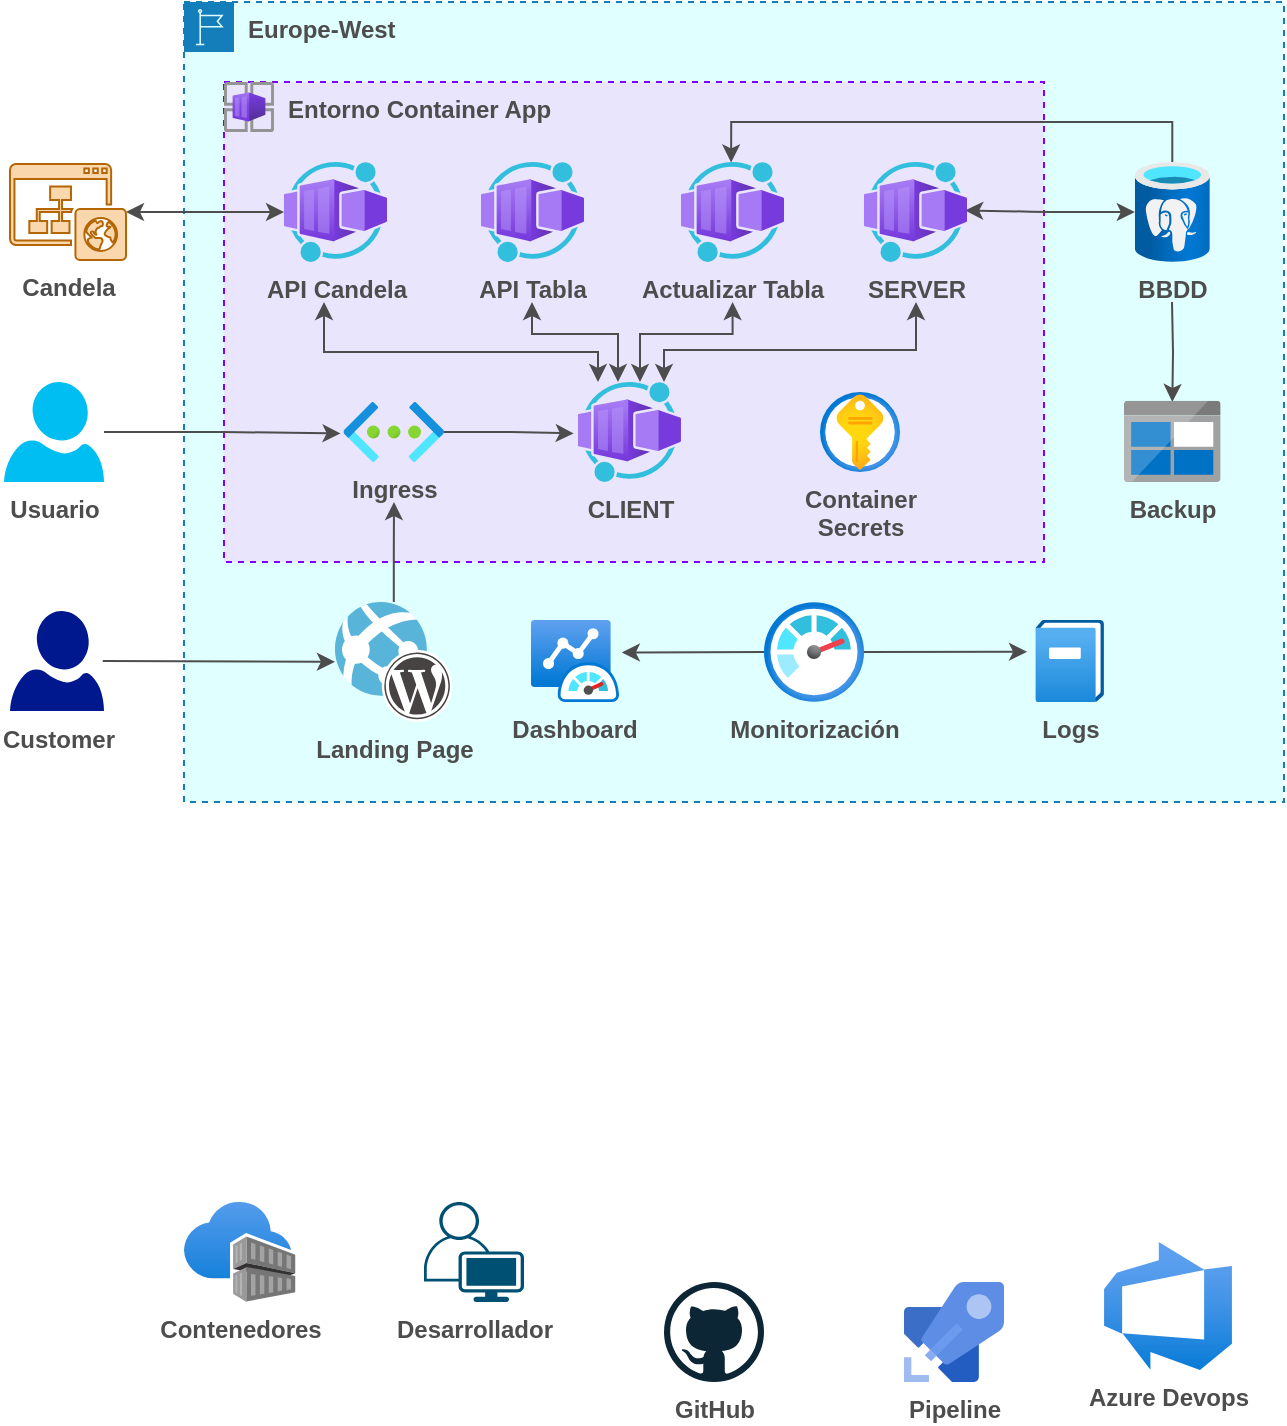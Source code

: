 <mxfile scale="2" border="10">
    <diagram id="uLJD97KROvu1CpyDIIDq" name="Page-1">
        <mxGraphModel dx="936" dy="656" grid="1" gridSize="10" guides="1" tooltips="1" connect="1" arrows="1" fold="1" page="0" pageScale="1" pageWidth="850" pageHeight="1100" background="#ffffff" math="0" shadow="0">
            <root>
                <mxCell id="0"/>
                <mxCell id="1" parent="0"/>
                <mxCell id="42" value="Europe-West" style="points=[[0,0],[0.25,0],[0.5,0],[0.75,0],[1,0],[1,0.25],[1,0.5],[1,0.75],[1,1],[0.75,1],[0.5,1],[0.25,1],[0,1],[0,0.75],[0,0.5],[0,0.25]];outlineConnect=0;gradientColor=none;fontSize=12;fontStyle=1;container=0;pointerEvents=0;collapsible=0;recursiveResize=0;shape=mxgraph.aws4.group;grIcon=mxgraph.aws4.group_region;strokeColor=#147EBA;fillColor=#E0FFFF;verticalAlign=top;align=left;spacingLeft=30;fontColor=#4D4D4D;dashed=1;labelBackgroundColor=none;html=1;whiteSpace=wrap;" parent="1" vertex="1">
                    <mxGeometry x="240" y="320" width="550" height="400" as="geometry"/>
                </mxCell>
                <mxCell id="37" value="&lt;span style=&quot;&quot;&gt;&amp;nbsp; &amp;nbsp; &amp;nbsp; &amp;nbsp; &amp;nbsp;Entorno Container App&lt;/span&gt;" style="rounded=0;whiteSpace=wrap;html=1;labelBackgroundColor=none;fontColor=#4D4D4D;fillColor=#E8E5FC;dashed=1;align=left;verticalAlign=top;strokeColor=#7F00FF;fontStyle=1" parent="1" vertex="1">
                    <mxGeometry x="260" y="360" width="410" height="240" as="geometry"/>
                </mxCell>
                <mxCell id="122" style="edgeStyle=orthogonalEdgeStyle;jumpSize=0;html=1;labelBackgroundColor=none;strokeColor=#4D4D4D;fontColor=#4D4D4D;startArrow=classic;startFill=1;rounded=0;" edge="1" parent="1" source="2">
                    <mxGeometry relative="1" as="geometry">
                        <mxPoint x="414" y="470" as="targetPoint"/>
                        <Array as="points">
                            <mxPoint x="457" y="486"/>
                            <mxPoint x="414" y="486"/>
                        </Array>
                    </mxGeometry>
                </mxCell>
                <mxCell id="123" style="edgeStyle=orthogonalEdgeStyle;jumpSize=0;html=1;labelBackgroundColor=none;strokeColor=#4D4D4D;fontColor=#4D4D4D;startArrow=classic;startFill=1;rounded=0;" edge="1" parent="1" source="2">
                    <mxGeometry relative="1" as="geometry">
                        <mxPoint x="444" y="510" as="sourcePoint"/>
                        <mxPoint x="310" y="470" as="targetPoint"/>
                        <Array as="points">
                            <mxPoint x="447" y="495"/>
                            <mxPoint x="310" y="495"/>
                        </Array>
                    </mxGeometry>
                </mxCell>
                <mxCell id="124" style="edgeStyle=orthogonalEdgeStyle;jumpSize=0;html=1;labelBackgroundColor=none;strokeColor=#4D4D4D;fontColor=#4D4D4D;startArrow=classic;startFill=1;entryX=0.501;entryY=1.4;entryDx=0;entryDy=0;entryPerimeter=0;rounded=0;" edge="1" parent="1" source="2" target="117">
                    <mxGeometry relative="1" as="geometry">
                        <Array as="points">
                            <mxPoint x="468" y="486"/>
                            <mxPoint x="514" y="486"/>
                        </Array>
                    </mxGeometry>
                </mxCell>
                <mxCell id="125" style="edgeStyle=orthogonalEdgeStyle;jumpSize=0;html=1;labelBackgroundColor=none;strokeColor=#4D4D4D;fontColor=#4D4D4D;startArrow=classic;startFill=1;rounded=0;" edge="1" parent="1" source="2">
                    <mxGeometry relative="1" as="geometry">
                        <mxPoint x="606" y="470" as="targetPoint"/>
                        <Array as="points">
                            <mxPoint x="480" y="494"/>
                            <mxPoint x="606" y="494"/>
                        </Array>
                    </mxGeometry>
                </mxCell>
                <mxCell id="2" value="CLIENT" style="aspect=fixed;html=1;points=[];align=center;image;fontSize=12;image=img/lib/azure2/other/Worker_Container_App.svg;fontStyle=1;fontColor=#4D4D4D;labelBackgroundColor=none;" parent="1" vertex="1">
                    <mxGeometry x="436.97" y="510" width="51.51" height="50" as="geometry"/>
                </mxCell>
                <mxCell id="126" style="edgeStyle=orthogonalEdgeStyle;jumpSize=0;html=1;labelBackgroundColor=none;strokeColor=#4D4D4D;fontColor=#4D4D4D;startArrow=classic;startFill=1;entryX=0.982;entryY=0.484;entryDx=0;entryDy=0;entryPerimeter=0;" edge="1" parent="1" source="26" target="3">
                    <mxGeometry relative="1" as="geometry"/>
                </mxCell>
                <mxCell id="128" style="edgeStyle=orthogonalEdgeStyle;jumpSize=0;html=1;entryX=0.487;entryY=0.005;entryDx=0;entryDy=0;entryPerimeter=0;labelBackgroundColor=none;strokeColor=#4D4D4D;fontColor=#4D4D4D;startArrow=none;startFill=0;rounded=0;" edge="1" parent="1" source="26" target="117">
                    <mxGeometry relative="1" as="geometry">
                        <Array as="points">
                            <mxPoint x="734" y="380"/>
                            <mxPoint x="514" y="380"/>
                        </Array>
                    </mxGeometry>
                </mxCell>
                <mxCell id="132" style="edgeStyle=orthogonalEdgeStyle;rounded=0;jumpSize=0;html=1;entryX=0.5;entryY=0.014;entryDx=0;entryDy=0;entryPerimeter=0;labelBackgroundColor=none;strokeColor=#4D4D4D;fontColor=#4D4D4D;startArrow=none;startFill=0;" edge="1" parent="1" target="100">
                    <mxGeometry relative="1" as="geometry">
                        <mxPoint x="734" y="470" as="sourcePoint"/>
                    </mxGeometry>
                </mxCell>
                <mxCell id="26" value="BBDD" style="aspect=fixed;html=1;points=[];align=center;image;fontSize=12;image=img/lib/azure2/databases/Azure_Database_PostgreSQL_Server.svg;fontStyle=1;fontColor=#4D4D4D;labelBackgroundColor=none;" parent="1" vertex="1">
                    <mxGeometry x="715.41" y="400" width="37.5" height="50" as="geometry"/>
                </mxCell>
                <mxCell id="3" value="SERVER" style="aspect=fixed;html=1;points=[];align=center;image;fontSize=12;image=img/lib/azure2/other/Worker_Container_App.svg;fontStyle=1;fontColor=#4D4D4D;labelBackgroundColor=none;" parent="1" vertex="1">
                    <mxGeometry x="580" y="400" width="51.52" height="50" as="geometry"/>
                </mxCell>
                <mxCell id="137" style="edgeStyle=orthogonalEdgeStyle;curved=1;rounded=0;jumpSize=0;html=1;labelBackgroundColor=none;strokeColor=#4D4D4D;fontColor=#4D4D4D;startArrow=classic;startFill=1;" edge="1" parent="1" source="4" target="136">
                    <mxGeometry relative="1" as="geometry"/>
                </mxCell>
                <mxCell id="4" value="API Candela" style="aspect=fixed;html=1;points=[];align=center;image;fontSize=12;image=img/lib/azure2/other/Worker_Container_App.svg;fontStyle=1;fontColor=#4D4D4D;labelBackgroundColor=none;" parent="1" vertex="1">
                    <mxGeometry x="290" y="400" width="51.52" height="50" as="geometry"/>
                </mxCell>
                <mxCell id="129" style="edgeStyle=orthogonalEdgeStyle;rounded=0;jumpSize=0;html=1;entryX=-0.029;entryY=0.524;entryDx=0;entryDy=0;entryPerimeter=0;labelBackgroundColor=none;strokeColor=#4D4D4D;fontColor=#4D4D4D;startArrow=none;startFill=0;" edge="1" parent="1" source="10" target="120">
                    <mxGeometry relative="1" as="geometry"/>
                </mxCell>
                <mxCell id="10" value="Usuario" style="verticalLabelPosition=bottom;html=1;verticalAlign=top;align=center;strokeColor=none;fillColor=#00BEF2;shape=mxgraph.azure.user;fontStyle=1;fontColor=#4D4D4D;labelBackgroundColor=none;" parent="1" vertex="1">
                    <mxGeometry x="150" y="510" width="50" height="50" as="geometry"/>
                </mxCell>
                <mxCell id="52" value="API Tabla" style="aspect=fixed;html=1;points=[];align=center;image;fontSize=12;image=img/lib/azure2/other/Worker_Container_App.svg;fontStyle=1;fontColor=#4D4D4D;labelBackgroundColor=none;" parent="1" vertex="1">
                    <mxGeometry x="388.48" y="400" width="51.52" height="50" as="geometry"/>
                </mxCell>
                <mxCell id="12" value="" style="aspect=fixed;html=1;points=[];align=center;image;fontSize=12;image=img/lib/azure2/other/Container_App_Environments.svg;fontStyle=1;fontColor=#4D4D4D;labelBackgroundColor=none;" parent="1" vertex="1">
                    <mxGeometry x="260" y="360" width="25" height="25" as="geometry"/>
                </mxCell>
                <mxCell id="100" value="Backup" style="sketch=0;aspect=fixed;html=1;points=[];align=center;image;fontSize=12;image=img/lib/mscae/BlobBlock.svg;strokeColor=#008A00;strokeWidth=1;fontColor=#4D4D4D;fillColor=default;gradientColor=none;labelBackgroundColor=none;fontStyle=1" parent="1" vertex="1">
                    <mxGeometry x="710.0" y="519.42" width="48.31" height="40.58" as="geometry"/>
                </mxCell>
                <mxCell id="19" value="Container&lt;br&gt;Secrets" style="aspect=fixed;html=1;points=[];align=center;image;fontSize=12;image=img/lib/azure2/security/Key_Vaults.svg;fontStyle=1;fontColor=#4D4D4D;labelBackgroundColor=none;" parent="1" vertex="1">
                    <mxGeometry x="558" y="515" width="40" height="40" as="geometry"/>
                </mxCell>
                <mxCell id="118" style="edgeStyle=none;html=1;entryX=-0.123;entryY=0.388;entryDx=0;entryDy=0;entryPerimeter=0;strokeColor=#4D4D4D;fontColor=#4D4D4D;fontStyle=1;labelBackgroundColor=none;" edge="1" parent="1" source="17" target="103">
                    <mxGeometry relative="1" as="geometry"/>
                </mxCell>
                <mxCell id="119" style="edgeStyle=none;html=1;entryX=1.031;entryY=0.396;entryDx=0;entryDy=0;entryPerimeter=0;strokeColor=#4D4D4D;fontColor=#4D4D4D;fontStyle=1;labelBackgroundColor=none;" edge="1" parent="1" source="17" target="105">
                    <mxGeometry relative="1" as="geometry"/>
                </mxCell>
                <mxCell id="17" value="Monitorización" style="aspect=fixed;html=1;points=[];align=center;image;fontSize=12;image=img/lib/azure2/management_governance/Monitor.svg;fontStyle=1;fontColor=#4D4D4D;labelBackgroundColor=none;" parent="1" vertex="1">
                    <mxGeometry x="530" y="620" width="50" height="50" as="geometry"/>
                </mxCell>
                <mxCell id="105" value="Dashboard" style="aspect=fixed;html=1;points=[];align=center;image;fontSize=12;image=img/lib/azure2/other/Azure_Monitor_Dashboard.svg;labelBackgroundColor=none;strokeColor=#008A00;strokeWidth=1;fontColor=#4D4D4D;fillColor=default;gradientColor=none;fontStyle=1" parent="1" vertex="1">
                    <mxGeometry x="413.44" y="629" width="44.11" height="41" as="geometry"/>
                </mxCell>
                <mxCell id="103" value="Logs" style="aspect=fixed;html=1;points=[];align=center;image;fontSize=12;image=img/lib/azure2/management_governance/Operation_Log_Classic.svg;labelBackgroundColor=none;strokeColor=#008A00;strokeWidth=1;fontColor=#4D4D4D;fillColor=default;gradientColor=none;fontStyle=1" parent="1" vertex="1">
                    <mxGeometry x="665.73" y="629" width="34.27" height="41" as="geometry"/>
                </mxCell>
                <mxCell id="131" style="edgeStyle=orthogonalEdgeStyle;rounded=0;jumpSize=0;html=1;labelBackgroundColor=none;strokeColor=#4D4D4D;fontColor=#4D4D4D;startArrow=none;startFill=0;" edge="1" parent="1" source="106">
                    <mxGeometry relative="1" as="geometry">
                        <mxPoint x="345" y="570" as="targetPoint"/>
                    </mxGeometry>
                </mxCell>
                <mxCell id="106" value="Landing Page" style="sketch=0;aspect=fixed;html=1;points=[];align=center;image;fontSize=12;image=img/lib/mscae/WebAppWordPress.svg;labelBackgroundColor=none;fontColor=#4D4D4D;fontStyle=1" parent="1" vertex="1">
                    <mxGeometry x="315.47" y="620" width="58.8" height="60" as="geometry"/>
                </mxCell>
                <mxCell id="110" style="edgeStyle=none;html=1;strokeColor=#4D4D4D;exitX=0.987;exitY=0.501;exitDx=0;exitDy=0;exitPerimeter=0;fontColor=#4D4D4D;labelBackgroundColor=none;fontStyle=1" parent="1" source="109" edge="1" target="106">
                    <mxGeometry relative="1" as="geometry">
                        <mxPoint x="233.5" y="1003.005" as="sourcePoint"/>
                        <mxPoint x="296.5" y="1003.02" as="targetPoint"/>
                    </mxGeometry>
                </mxCell>
                <mxCell id="109" value="Customer" style="sketch=0;aspect=fixed;pointerEvents=1;shadow=0;dashed=0;html=1;strokeColor=none;labelPosition=center;verticalLabelPosition=bottom;verticalAlign=top;align=center;fillColor=#00188D;shape=mxgraph.azure.user;fontColor=#4D4D4D;fontStyle=1;labelBackgroundColor=none;" parent="1" vertex="1">
                    <mxGeometry x="153" y="624.5" width="47" height="50" as="geometry"/>
                </mxCell>
                <mxCell id="117" value="Actualizar Tabla" style="aspect=fixed;html=1;points=[];align=center;image;fontSize=12;image=img/lib/azure2/other/Worker_Container_App.svg;fontStyle=1;fontColor=#4D4D4D;labelBackgroundColor=none;" vertex="1" parent="1">
                    <mxGeometry x="488.48" y="400" width="51.52" height="50" as="geometry"/>
                </mxCell>
                <mxCell id="130" style="edgeStyle=orthogonalEdgeStyle;rounded=0;jumpSize=0;html=1;entryX=-0.041;entryY=0.514;entryDx=0;entryDy=0;entryPerimeter=0;labelBackgroundColor=none;strokeColor=#4D4D4D;fontColor=#4D4D4D;startArrow=none;startFill=0;" edge="1" parent="1" source="120" target="2">
                    <mxGeometry relative="1" as="geometry"/>
                </mxCell>
                <mxCell id="120" value="Ingress" style="aspect=fixed;html=1;points=[];align=center;image;fontSize=12;image=img/lib/azure2/networking/Virtual_Networks.svg;labelBackgroundColor=none;fontColor=#4D4D4D;fontStyle=1" vertex="1" parent="1">
                    <mxGeometry x="319.75" y="520" width="50.25" height="30" as="geometry"/>
                </mxCell>
                <mxCell id="136" value="Candela" style="sketch=0;pointerEvents=1;shadow=0;dashed=0;html=1;strokeColor=#b46504;fillColor=#fad7ac;labelPosition=center;verticalLabelPosition=bottom;verticalAlign=top;outlineConnect=0;align=center;shape=mxgraph.office.sites.website_public;labelBackgroundColor=none;fontStyle=1;fontColor=#4D4D4D;" vertex="1" parent="1">
                    <mxGeometry x="153" y="401" width="58" height="48" as="geometry"/>
                </mxCell>
                <mxCell id="138" value="Contenedores" style="aspect=fixed;html=1;points=[];align=center;image;fontSize=12;image=img/lib/azure2/containers/Container_Registries.svg;fontStyle=1;fontColor=#4D4D4D;labelBackgroundColor=none;" vertex="1" parent="1">
                    <mxGeometry x="240" y="920" width="55.74" height="50" as="geometry"/>
                </mxCell>
                <mxCell id="139" value="Desarrollador" style="points=[[0.35,0,0],[0.98,0.51,0],[1,0.71,0],[0.67,1,0],[0,0.795,0],[0,0.65,0]];verticalLabelPosition=bottom;sketch=0;html=1;verticalAlign=top;aspect=fixed;align=center;pointerEvents=1;shape=mxgraph.cisco19.user;fillColor=#005073;strokeColor=none;fontStyle=1;fontColor=#4D4D4D;labelBackgroundColor=none;" vertex="1" parent="1">
                    <mxGeometry x="360" y="920" width="50" height="50" as="geometry"/>
                </mxCell>
                <mxCell id="140" value="GitHub" style="dashed=0;outlineConnect=0;html=1;align=center;labelPosition=center;verticalLabelPosition=bottom;verticalAlign=top;shape=mxgraph.weblogos.github;fontStyle=1;fontColor=#4D4D4D;labelBackgroundColor=none;" vertex="1" parent="1">
                    <mxGeometry x="480" y="960" width="50" height="50" as="geometry"/>
                </mxCell>
                <mxCell id="141" value="Pipeline" style="sketch=0;aspect=fixed;html=1;points=[];align=center;image;fontSize=12;image=img/lib/mscae/Azure_Pipelines.svg;fontStyle=1;fontColor=#4D4D4D;labelBackgroundColor=none;" vertex="1" parent="1">
                    <mxGeometry x="600" y="960" width="50" height="50" as="geometry"/>
                </mxCell>
                <mxCell id="142" value="Azure Devops" style="aspect=fixed;html=1;points=[];align=center;image;fontSize=12;image=img/lib/azure2/devops/Azure_DevOps.svg;fontStyle=1;fontColor=#4D4D4D;labelBackgroundColor=none;" vertex="1" parent="1">
                    <mxGeometry x="700" y="940" width="64" height="64" as="geometry"/>
                </mxCell>
            </root>
        </mxGraphModel>
    </diagram>
</mxfile>